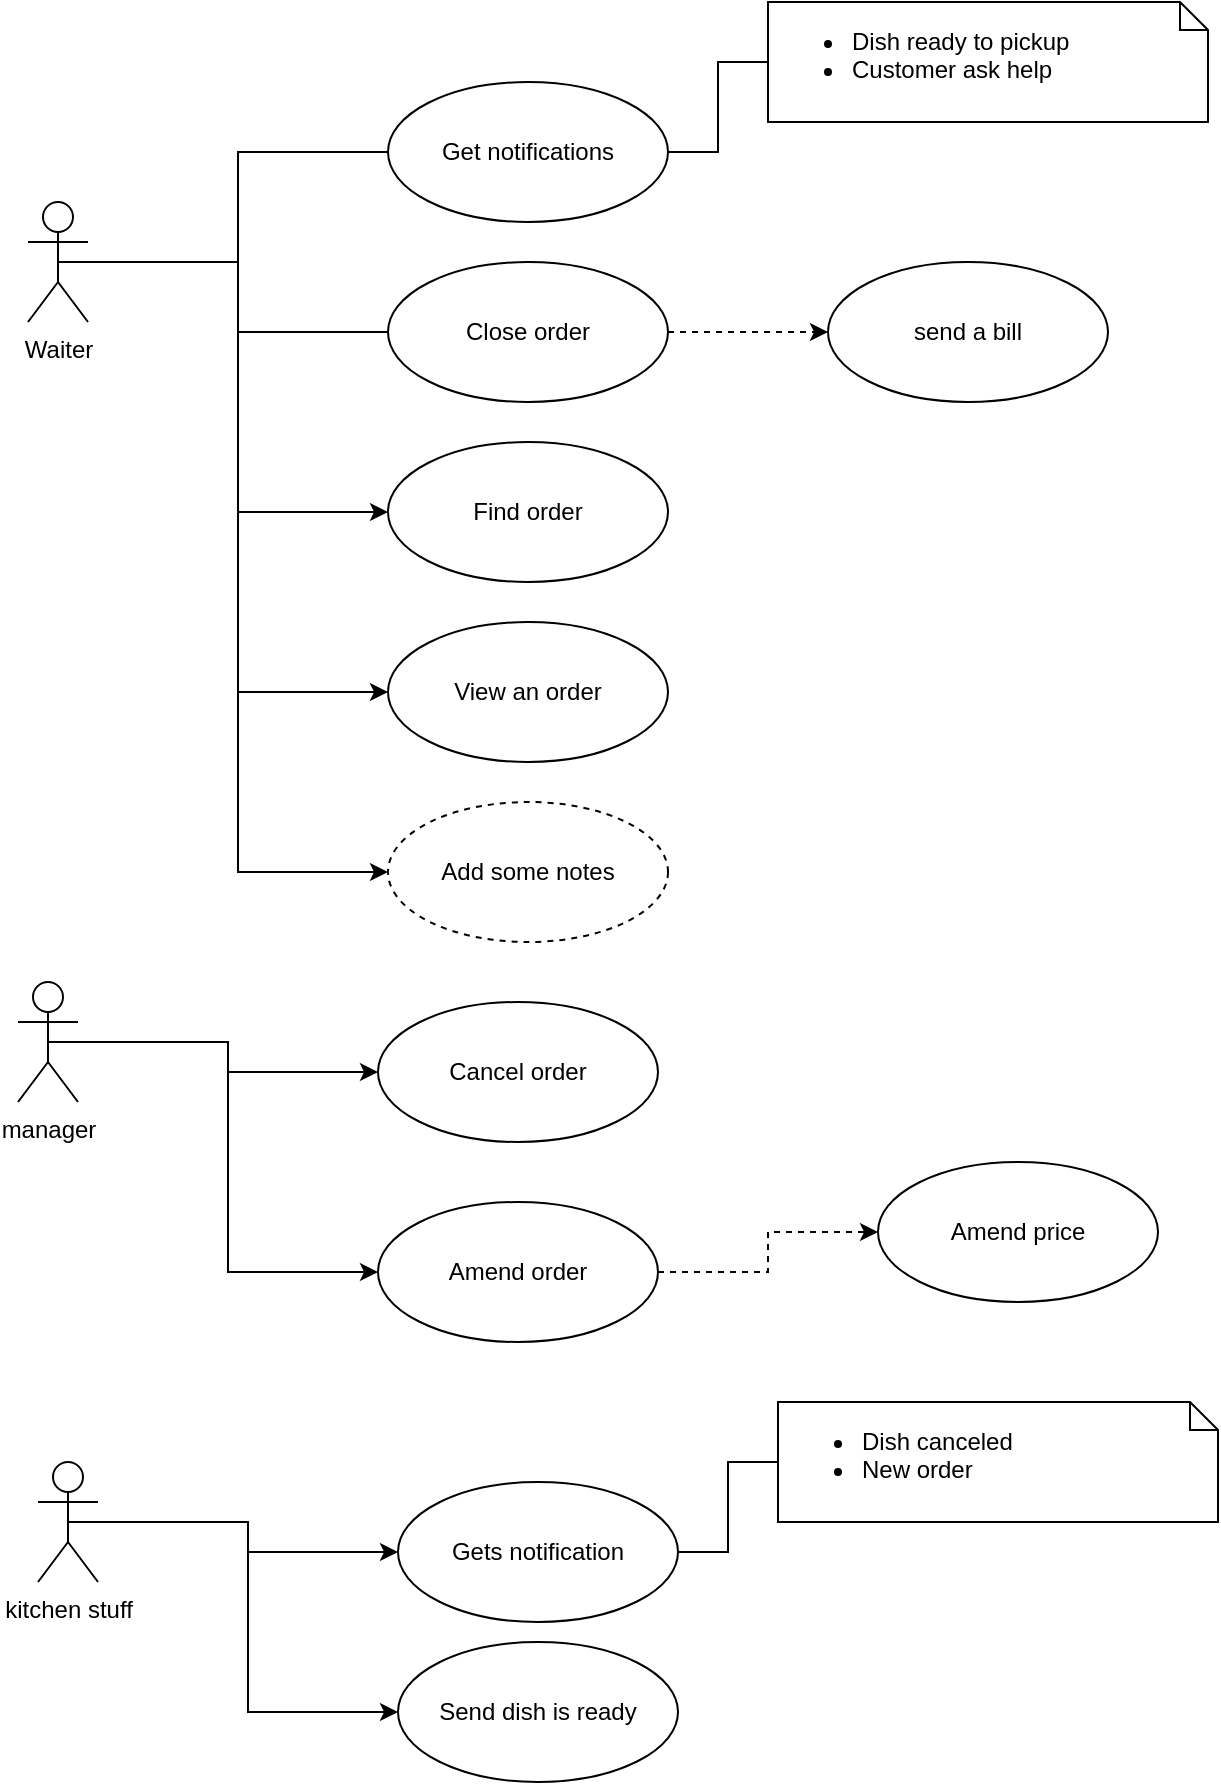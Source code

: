 <mxfile version="12.4.3" type="github" pages="1">
  <diagram id="bZbynFmD3UcyFKQ3zI5N" name="Page-1">
    <mxGraphModel dx="1352" dy="808" grid="1" gridSize="10" guides="1" tooltips="1" connect="1" arrows="1" fold="1" page="1" pageScale="1" pageWidth="850" pageHeight="1100" math="0" shadow="0">
      <root>
        <mxCell id="0"/>
        <mxCell id="1" parent="0"/>
        <mxCell id="xdZPvJ2G_5iqDwgyzx6w-9" style="edgeStyle=orthogonalEdgeStyle;rounded=0;orthogonalLoop=1;jettySize=auto;html=1;exitX=0.5;exitY=0.5;exitDx=0;exitDy=0;exitPerimeter=0;entryX=0;entryY=0.5;entryDx=0;entryDy=0;endArrow=none;endFill=0;" edge="1" parent="1" source="xdZPvJ2G_5iqDwgyzx6w-1" target="xdZPvJ2G_5iqDwgyzx6w-4">
          <mxGeometry relative="1" as="geometry"/>
        </mxCell>
        <mxCell id="xdZPvJ2G_5iqDwgyzx6w-10" style="edgeStyle=orthogonalEdgeStyle;rounded=0;orthogonalLoop=1;jettySize=auto;html=1;exitX=0.5;exitY=0.5;exitDx=0;exitDy=0;exitPerimeter=0;endArrow=none;endFill=0;entryX=0;entryY=0.5;entryDx=0;entryDy=0;" edge="1" parent="1" source="xdZPvJ2G_5iqDwgyzx6w-1" target="xdZPvJ2G_5iqDwgyzx6w-5">
          <mxGeometry relative="1" as="geometry"/>
        </mxCell>
        <mxCell id="xdZPvJ2G_5iqDwgyzx6w-28" style="edgeStyle=orthogonalEdgeStyle;rounded=0;orthogonalLoop=1;jettySize=auto;html=1;exitX=0.5;exitY=0.5;exitDx=0;exitDy=0;exitPerimeter=0;entryX=0;entryY=0.5;entryDx=0;entryDy=0;startArrow=none;startFill=0;endArrow=classic;endFill=1;" edge="1" parent="1" source="xdZPvJ2G_5iqDwgyzx6w-1" target="xdZPvJ2G_5iqDwgyzx6w-25">
          <mxGeometry relative="1" as="geometry"/>
        </mxCell>
        <mxCell id="xdZPvJ2G_5iqDwgyzx6w-29" style="edgeStyle=orthogonalEdgeStyle;rounded=0;orthogonalLoop=1;jettySize=auto;html=1;exitX=0.5;exitY=0.5;exitDx=0;exitDy=0;exitPerimeter=0;entryX=0;entryY=0.5;entryDx=0;entryDy=0;startArrow=none;startFill=0;endArrow=classic;endFill=1;" edge="1" parent="1" source="xdZPvJ2G_5iqDwgyzx6w-1" target="xdZPvJ2G_5iqDwgyzx6w-26">
          <mxGeometry relative="1" as="geometry"/>
        </mxCell>
        <mxCell id="xdZPvJ2G_5iqDwgyzx6w-30" style="edgeStyle=orthogonalEdgeStyle;rounded=0;orthogonalLoop=1;jettySize=auto;html=1;exitX=0.5;exitY=0.5;exitDx=0;exitDy=0;exitPerimeter=0;entryX=0;entryY=0.5;entryDx=0;entryDy=0;startArrow=none;startFill=0;endArrow=classic;endFill=1;" edge="1" parent="1" source="xdZPvJ2G_5iqDwgyzx6w-1" target="xdZPvJ2G_5iqDwgyzx6w-27">
          <mxGeometry relative="1" as="geometry"/>
        </mxCell>
        <mxCell id="xdZPvJ2G_5iqDwgyzx6w-1" value="Waiter" style="shape=umlActor;verticalLabelPosition=bottom;labelBackgroundColor=#ffffff;verticalAlign=top;html=1;" vertex="1" parent="1">
          <mxGeometry x="130" y="110" width="30" height="60" as="geometry"/>
        </mxCell>
        <mxCell id="xdZPvJ2G_5iqDwgyzx6w-15" style="edgeStyle=orthogonalEdgeStyle;rounded=0;orthogonalLoop=1;jettySize=auto;html=1;exitX=0.5;exitY=0.5;exitDx=0;exitDy=0;exitPerimeter=0;endArrow=classic;endFill=1;" edge="1" parent="1" source="xdZPvJ2G_5iqDwgyzx6w-2" target="xdZPvJ2G_5iqDwgyzx6w-12">
          <mxGeometry relative="1" as="geometry"/>
        </mxCell>
        <mxCell id="xdZPvJ2G_5iqDwgyzx6w-17" style="edgeStyle=orthogonalEdgeStyle;rounded=0;orthogonalLoop=1;jettySize=auto;html=1;exitX=0.5;exitY=0.5;exitDx=0;exitDy=0;exitPerimeter=0;entryX=0;entryY=0.5;entryDx=0;entryDy=0;endArrow=classic;endFill=1;" edge="1" parent="1" source="xdZPvJ2G_5iqDwgyzx6w-2" target="xdZPvJ2G_5iqDwgyzx6w-16">
          <mxGeometry relative="1" as="geometry"/>
        </mxCell>
        <mxCell id="xdZPvJ2G_5iqDwgyzx6w-2" value="kitchen stuff" style="shape=umlActor;verticalLabelPosition=bottom;labelBackgroundColor=#ffffff;verticalAlign=top;html=1;" vertex="1" parent="1">
          <mxGeometry x="135" y="740" width="30" height="60" as="geometry"/>
        </mxCell>
        <mxCell id="xdZPvJ2G_5iqDwgyzx6w-19" style="edgeStyle=orthogonalEdgeStyle;rounded=0;orthogonalLoop=1;jettySize=auto;html=1;exitX=0.5;exitY=0.5;exitDx=0;exitDy=0;exitPerimeter=0;entryX=0;entryY=0.5;entryDx=0;entryDy=0;endArrow=classic;endFill=1;" edge="1" parent="1" source="xdZPvJ2G_5iqDwgyzx6w-3" target="xdZPvJ2G_5iqDwgyzx6w-18">
          <mxGeometry relative="1" as="geometry"/>
        </mxCell>
        <mxCell id="xdZPvJ2G_5iqDwgyzx6w-21" style="edgeStyle=orthogonalEdgeStyle;rounded=0;orthogonalLoop=1;jettySize=auto;html=1;exitX=0.5;exitY=0.5;exitDx=0;exitDy=0;exitPerimeter=0;entryX=0;entryY=0.5;entryDx=0;entryDy=0;endArrow=classic;endFill=1;" edge="1" parent="1" source="xdZPvJ2G_5iqDwgyzx6w-3" target="xdZPvJ2G_5iqDwgyzx6w-20">
          <mxGeometry relative="1" as="geometry"/>
        </mxCell>
        <mxCell id="xdZPvJ2G_5iqDwgyzx6w-3" value="manager" style="shape=umlActor;verticalLabelPosition=bottom;labelBackgroundColor=#ffffff;verticalAlign=top;html=1;" vertex="1" parent="1">
          <mxGeometry x="125" y="500" width="30" height="60" as="geometry"/>
        </mxCell>
        <mxCell id="xdZPvJ2G_5iqDwgyzx6w-8" style="edgeStyle=orthogonalEdgeStyle;rounded=0;orthogonalLoop=1;jettySize=auto;html=1;exitX=1;exitY=0.5;exitDx=0;exitDy=0;endArrow=none;endFill=0;" edge="1" parent="1" source="xdZPvJ2G_5iqDwgyzx6w-4" target="xdZPvJ2G_5iqDwgyzx6w-7">
          <mxGeometry relative="1" as="geometry"/>
        </mxCell>
        <mxCell id="xdZPvJ2G_5iqDwgyzx6w-4" value="Get notifications " style="ellipse;whiteSpace=wrap;html=1;" vertex="1" parent="1">
          <mxGeometry x="310" y="50" width="140" height="70" as="geometry"/>
        </mxCell>
        <mxCell id="xdZPvJ2G_5iqDwgyzx6w-32" style="edgeStyle=orthogonalEdgeStyle;rounded=0;orthogonalLoop=1;jettySize=auto;html=1;exitX=1;exitY=0.5;exitDx=0;exitDy=0;startArrow=none;startFill=0;endArrow=classic;endFill=1;dashed=1;" edge="1" parent="1" source="xdZPvJ2G_5iqDwgyzx6w-5" target="xdZPvJ2G_5iqDwgyzx6w-31">
          <mxGeometry relative="1" as="geometry"/>
        </mxCell>
        <mxCell id="xdZPvJ2G_5iqDwgyzx6w-5" value="Close order" style="ellipse;whiteSpace=wrap;html=1;" vertex="1" parent="1">
          <mxGeometry x="310" y="140" width="140" height="70" as="geometry"/>
        </mxCell>
        <mxCell id="xdZPvJ2G_5iqDwgyzx6w-7" value="&lt;ul&gt;&lt;li&gt;Dish ready to pickup&lt;/li&gt;&lt;li&gt;Customer ask help&lt;br&gt;&lt;/li&gt;&lt;/ul&gt;" style="shape=note;whiteSpace=wrap;html=1;size=14;verticalAlign=top;align=left;spacingTop=-6;" vertex="1" parent="1">
          <mxGeometry x="500" y="10" width="220" height="60" as="geometry"/>
        </mxCell>
        <mxCell id="xdZPvJ2G_5iqDwgyzx6w-14" style="edgeStyle=orthogonalEdgeStyle;rounded=0;orthogonalLoop=1;jettySize=auto;html=1;exitX=1;exitY=0.5;exitDx=0;exitDy=0;endArrow=none;endFill=0;" edge="1" parent="1" source="xdZPvJ2G_5iqDwgyzx6w-12" target="xdZPvJ2G_5iqDwgyzx6w-13">
          <mxGeometry relative="1" as="geometry"/>
        </mxCell>
        <mxCell id="xdZPvJ2G_5iqDwgyzx6w-12" value="Gets notification" style="ellipse;whiteSpace=wrap;html=1;" vertex="1" parent="1">
          <mxGeometry x="315" y="750" width="140" height="70" as="geometry"/>
        </mxCell>
        <mxCell id="xdZPvJ2G_5iqDwgyzx6w-13" value="&lt;ul&gt;&lt;li&gt;Dish canceled&lt;/li&gt;&lt;li&gt;New order&lt;br&gt;&lt;/li&gt;&lt;/ul&gt;" style="shape=note;whiteSpace=wrap;html=1;size=14;verticalAlign=top;align=left;spacingTop=-6;" vertex="1" parent="1">
          <mxGeometry x="505" y="710" width="220" height="60" as="geometry"/>
        </mxCell>
        <mxCell id="xdZPvJ2G_5iqDwgyzx6w-16" value="Send dish is ready" style="ellipse;whiteSpace=wrap;html=1;" vertex="1" parent="1">
          <mxGeometry x="315" y="830" width="140" height="70" as="geometry"/>
        </mxCell>
        <mxCell id="xdZPvJ2G_5iqDwgyzx6w-18" value="Cancel order" style="ellipse;whiteSpace=wrap;html=1;" vertex="1" parent="1">
          <mxGeometry x="305" y="510" width="140" height="70" as="geometry"/>
        </mxCell>
        <mxCell id="xdZPvJ2G_5iqDwgyzx6w-23" style="edgeStyle=orthogonalEdgeStyle;rounded=0;orthogonalLoop=1;jettySize=auto;html=1;exitX=1;exitY=0.5;exitDx=0;exitDy=0;entryX=0;entryY=0.5;entryDx=0;entryDy=0;endArrow=classic;endFill=1;startArrow=none;startFill=0;dashed=1;" edge="1" parent="1" source="xdZPvJ2G_5iqDwgyzx6w-20" target="xdZPvJ2G_5iqDwgyzx6w-22">
          <mxGeometry relative="1" as="geometry"/>
        </mxCell>
        <mxCell id="xdZPvJ2G_5iqDwgyzx6w-20" value="Amend order" style="ellipse;whiteSpace=wrap;html=1;" vertex="1" parent="1">
          <mxGeometry x="305" y="610" width="140" height="70" as="geometry"/>
        </mxCell>
        <mxCell id="xdZPvJ2G_5iqDwgyzx6w-22" value="Amend price" style="ellipse;whiteSpace=wrap;html=1;" vertex="1" parent="1">
          <mxGeometry x="555" y="590" width="140" height="70" as="geometry"/>
        </mxCell>
        <mxCell id="xdZPvJ2G_5iqDwgyzx6w-25" value="Find order" style="ellipse;whiteSpace=wrap;html=1;" vertex="1" parent="1">
          <mxGeometry x="310" y="230" width="140" height="70" as="geometry"/>
        </mxCell>
        <mxCell id="xdZPvJ2G_5iqDwgyzx6w-26" value="View an order" style="ellipse;whiteSpace=wrap;html=1;" vertex="1" parent="1">
          <mxGeometry x="310" y="320" width="140" height="70" as="geometry"/>
        </mxCell>
        <mxCell id="xdZPvJ2G_5iqDwgyzx6w-27" value="Add some notes" style="ellipse;whiteSpace=wrap;html=1;dashed=1;" vertex="1" parent="1">
          <mxGeometry x="310" y="410" width="140" height="70" as="geometry"/>
        </mxCell>
        <mxCell id="xdZPvJ2G_5iqDwgyzx6w-31" value="send a bill" style="ellipse;whiteSpace=wrap;html=1;" vertex="1" parent="1">
          <mxGeometry x="530" y="140" width="140" height="70" as="geometry"/>
        </mxCell>
      </root>
    </mxGraphModel>
  </diagram>
</mxfile>
